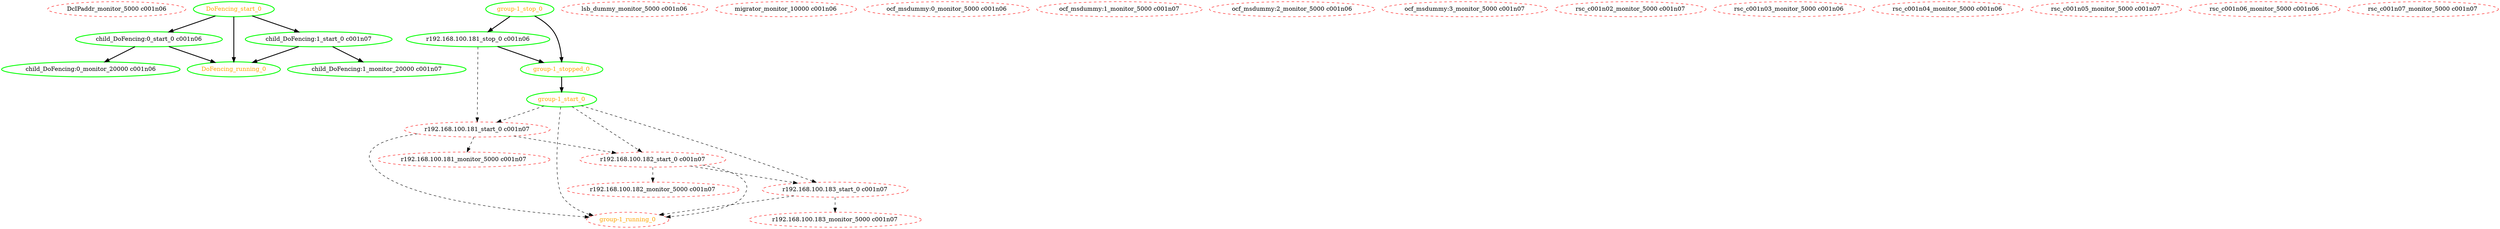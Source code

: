 digraph "g" {
"DcIPaddr_monitor_5000 c001n06" [ style=dashed color="red" fontcolor="black" ]
"DoFencing_running_0" [ style=bold color="green" fontcolor="orange" ]
"DoFencing_start_0" -> "DoFencing_running_0" [ style = bold]
"DoFencing_start_0" -> "child_DoFencing:0_start_0 c001n06" [ style = bold]
"DoFencing_start_0" -> "child_DoFencing:1_start_0 c001n07" [ style = bold]
"DoFencing_start_0" [ style=bold color="green" fontcolor="orange" ]
"child_DoFencing:0_monitor_20000 c001n06" [ style=bold color="green" fontcolor="black" ]
"child_DoFencing:0_start_0 c001n06" -> "DoFencing_running_0" [ style = bold]
"child_DoFencing:0_start_0 c001n06" -> "child_DoFencing:0_monitor_20000 c001n06" [ style = bold]
"child_DoFencing:0_start_0 c001n06" [ style=bold color="green" fontcolor="black" ]
"child_DoFencing:1_monitor_20000 c001n07" [ style=bold color="green" fontcolor="black" ]
"child_DoFencing:1_start_0 c001n07" -> "DoFencing_running_0" [ style = bold]
"child_DoFencing:1_start_0 c001n07" -> "child_DoFencing:1_monitor_20000 c001n07" [ style = bold]
"child_DoFencing:1_start_0 c001n07" [ style=bold color="green" fontcolor="black" ]
"group-1_running_0" [ style=dashed color="red" fontcolor="orange" ]
"group-1_start_0" -> "group-1_running_0" [ style = dashed]
"group-1_start_0" -> "r192.168.100.181_start_0 c001n07" [ style = dashed]
"group-1_start_0" -> "r192.168.100.182_start_0 c001n07" [ style = dashed]
"group-1_start_0" -> "r192.168.100.183_start_0 c001n07" [ style = dashed]
"group-1_start_0" [ style=bold color="green" fontcolor="orange" ]
"group-1_stop_0" -> "group-1_stopped_0" [ style = bold]
"group-1_stop_0" -> "r192.168.100.181_stop_0 c001n06" [ style = bold]
"group-1_stop_0" [ style=bold color="green" fontcolor="orange" ]
"group-1_stopped_0" -> "group-1_start_0" [ style = bold]
"group-1_stopped_0" [ style=bold color="green" fontcolor="orange" ]
"lsb_dummy_monitor_5000 c001n06" [ style=dashed color="red" fontcolor="black" ]
"migrator_monitor_10000 c001n06" [ style=dashed color="red" fontcolor="black" ]
"ocf_msdummy:0_monitor_5000 c001n06" [ style=dashed color="red" fontcolor="black" ]
"ocf_msdummy:1_monitor_5000 c001n07" [ style=dashed color="red" fontcolor="black" ]
"ocf_msdummy:2_monitor_5000 c001n06" [ style=dashed color="red" fontcolor="black" ]
"ocf_msdummy:3_monitor_5000 c001n07" [ style=dashed color="red" fontcolor="black" ]
"r192.168.100.181_monitor_5000 c001n07" [ style=dashed color="red" fontcolor="black" ]
"r192.168.100.181_start_0 c001n07" -> "group-1_running_0" [ style = dashed]
"r192.168.100.181_start_0 c001n07" -> "r192.168.100.181_monitor_5000 c001n07" [ style = dashed]
"r192.168.100.181_start_0 c001n07" -> "r192.168.100.182_start_0 c001n07" [ style = dashed]
"r192.168.100.181_start_0 c001n07" [ style=dashed color="red" fontcolor="black" ]
"r192.168.100.181_stop_0 c001n06" -> "group-1_stopped_0" [ style = bold]
"r192.168.100.181_stop_0 c001n06" -> "r192.168.100.181_start_0 c001n07" [ style = dashed]
"r192.168.100.181_stop_0 c001n06" [ style=bold color="green" fontcolor="black" ]
"r192.168.100.182_monitor_5000 c001n07" [ style=dashed color="red" fontcolor="black" ]
"r192.168.100.182_start_0 c001n07" -> "group-1_running_0" [ style = dashed]
"r192.168.100.182_start_0 c001n07" -> "r192.168.100.182_monitor_5000 c001n07" [ style = dashed]
"r192.168.100.182_start_0 c001n07" -> "r192.168.100.183_start_0 c001n07" [ style = dashed]
"r192.168.100.182_start_0 c001n07" [ style=dashed color="red" fontcolor="black" ]
"r192.168.100.183_monitor_5000 c001n07" [ style=dashed color="red" fontcolor="black" ]
"r192.168.100.183_start_0 c001n07" -> "group-1_running_0" [ style = dashed]
"r192.168.100.183_start_0 c001n07" -> "r192.168.100.183_monitor_5000 c001n07" [ style = dashed]
"r192.168.100.183_start_0 c001n07" [ style=dashed color="red" fontcolor="black" ]
"rsc_c001n02_monitor_5000 c001n07" [ style=dashed color="red" fontcolor="black" ]
"rsc_c001n03_monitor_5000 c001n06" [ style=dashed color="red" fontcolor="black" ]
"rsc_c001n04_monitor_5000 c001n06" [ style=dashed color="red" fontcolor="black" ]
"rsc_c001n05_monitor_5000 c001n07" [ style=dashed color="red" fontcolor="black" ]
"rsc_c001n06_monitor_5000 c001n06" [ style=dashed color="red" fontcolor="black" ]
"rsc_c001n07_monitor_5000 c001n07" [ style=dashed color="red" fontcolor="black" ]
}
